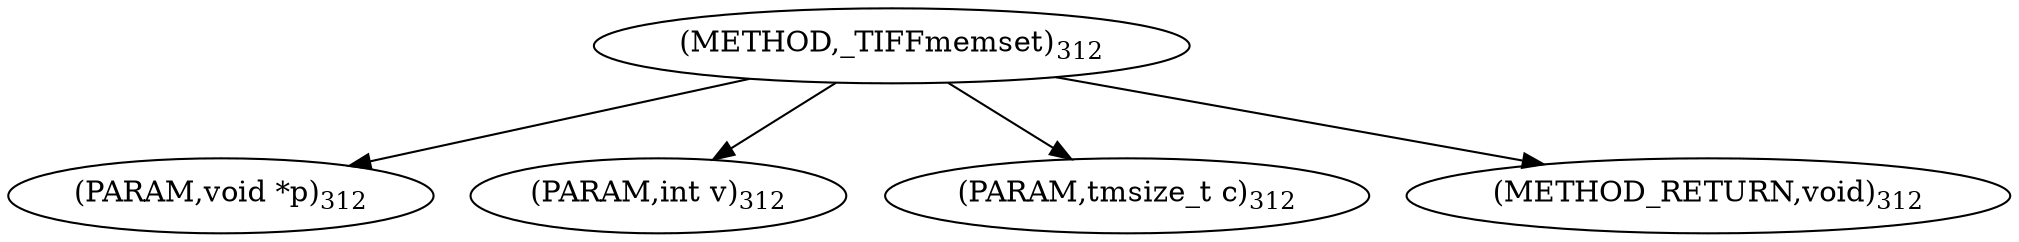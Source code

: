 digraph "_TIFFmemset" {  
"8384" [label = <(METHOD,_TIFFmemset)<SUB>312</SUB>> ]
"8385" [label = <(PARAM,void *p)<SUB>312</SUB>> ]
"8386" [label = <(PARAM,int v)<SUB>312</SUB>> ]
"8387" [label = <(PARAM,tmsize_t c)<SUB>312</SUB>> ]
"8388" [label = <(METHOD_RETURN,void)<SUB>312</SUB>> ]
  "8384" -> "8385" 
  "8384" -> "8386" 
  "8384" -> "8387" 
  "8384" -> "8388" 
}
